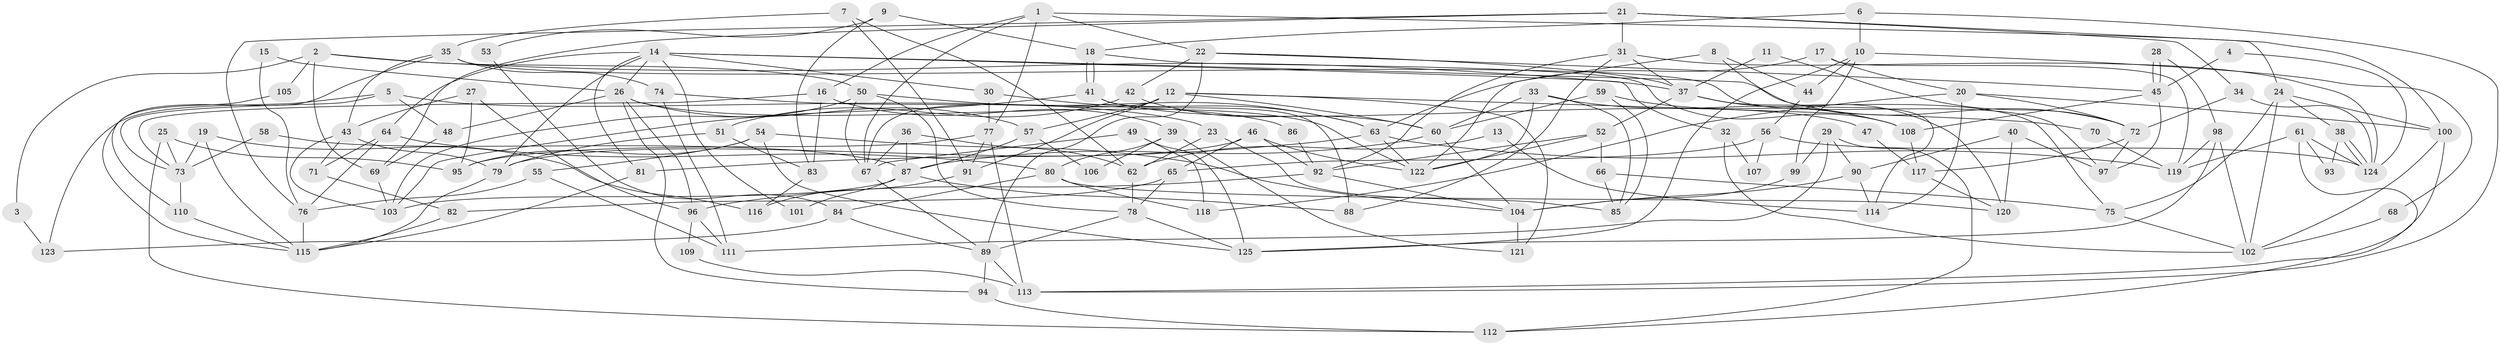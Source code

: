 // coarse degree distribution, {5: 0.22988505747126436, 13: 0.022988505747126436, 3: 0.28735632183908044, 6: 0.08045977011494253, 8: 0.022988505747126436, 4: 0.14942528735632185, 2: 0.10344827586206896, 15: 0.011494252873563218, 7: 0.05747126436781609, 12: 0.011494252873563218, 9: 0.011494252873563218, 10: 0.011494252873563218}
// Generated by graph-tools (version 1.1) at 2025/18/03/04/25 18:18:38]
// undirected, 125 vertices, 250 edges
graph export_dot {
graph [start="1"]
  node [color=gray90,style=filled];
  1;
  2;
  3;
  4;
  5;
  6;
  7;
  8;
  9;
  10;
  11;
  12;
  13;
  14;
  15;
  16;
  17;
  18;
  19;
  20;
  21;
  22;
  23;
  24;
  25;
  26;
  27;
  28;
  29;
  30;
  31;
  32;
  33;
  34;
  35;
  36;
  37;
  38;
  39;
  40;
  41;
  42;
  43;
  44;
  45;
  46;
  47;
  48;
  49;
  50;
  51;
  52;
  53;
  54;
  55;
  56;
  57;
  58;
  59;
  60;
  61;
  62;
  63;
  64;
  65;
  66;
  67;
  68;
  69;
  70;
  71;
  72;
  73;
  74;
  75;
  76;
  77;
  78;
  79;
  80;
  81;
  82;
  83;
  84;
  85;
  86;
  87;
  88;
  89;
  90;
  91;
  92;
  93;
  94;
  95;
  96;
  97;
  98;
  99;
  100;
  101;
  102;
  103;
  104;
  105;
  106;
  107;
  108;
  109;
  110;
  111;
  112;
  113;
  114;
  115;
  116;
  117;
  118;
  119;
  120;
  121;
  122;
  123;
  124;
  125;
  1 -- 22;
  1 -- 67;
  1 -- 16;
  1 -- 24;
  1 -- 77;
  2 -- 50;
  2 -- 69;
  2 -- 3;
  2 -- 37;
  2 -- 105;
  3 -- 123;
  4 -- 45;
  4 -- 124;
  5 -- 73;
  5 -- 23;
  5 -- 48;
  5 -- 123;
  6 -- 18;
  6 -- 113;
  6 -- 10;
  7 -- 35;
  7 -- 62;
  7 -- 91;
  8 -- 122;
  8 -- 44;
  8 -- 114;
  9 -- 18;
  9 -- 83;
  9 -- 53;
  10 -- 125;
  10 -- 44;
  10 -- 68;
  10 -- 99;
  11 -- 37;
  11 -- 72;
  12 -- 91;
  12 -- 60;
  12 -- 57;
  12 -- 67;
  12 -- 70;
  12 -- 121;
  13 -- 62;
  13 -- 114;
  14 -- 26;
  14 -- 81;
  14 -- 30;
  14 -- 32;
  14 -- 64;
  14 -- 72;
  14 -- 79;
  14 -- 101;
  15 -- 26;
  15 -- 76;
  16 -- 39;
  16 -- 73;
  16 -- 83;
  17 -- 63;
  17 -- 20;
  17 -- 119;
  18 -- 41;
  18 -- 41;
  18 -- 108;
  19 -- 116;
  19 -- 115;
  19 -- 73;
  20 -- 114;
  20 -- 72;
  20 -- 100;
  20 -- 118;
  21 -- 34;
  21 -- 100;
  21 -- 31;
  21 -- 69;
  21 -- 76;
  22 -- 89;
  22 -- 37;
  22 -- 42;
  22 -- 45;
  23 -- 62;
  23 -- 85;
  24 -- 102;
  24 -- 38;
  24 -- 75;
  24 -- 100;
  25 -- 73;
  25 -- 95;
  25 -- 112;
  26 -- 96;
  26 -- 122;
  26 -- 48;
  26 -- 57;
  26 -- 94;
  27 -- 95;
  27 -- 43;
  27 -- 96;
  28 -- 98;
  28 -- 45;
  28 -- 45;
  29 -- 112;
  29 -- 99;
  29 -- 90;
  29 -- 111;
  30 -- 63;
  30 -- 77;
  31 -- 37;
  31 -- 88;
  31 -- 92;
  31 -- 124;
  32 -- 102;
  32 -- 107;
  33 -- 60;
  33 -- 122;
  33 -- 85;
  33 -- 108;
  34 -- 72;
  34 -- 124;
  35 -- 115;
  35 -- 43;
  35 -- 74;
  35 -- 97;
  36 -- 87;
  36 -- 67;
  36 -- 62;
  37 -- 75;
  37 -- 52;
  37 -- 120;
  38 -- 124;
  38 -- 124;
  38 -- 93;
  39 -- 121;
  39 -- 80;
  39 -- 106;
  40 -- 97;
  40 -- 120;
  40 -- 90;
  41 -- 103;
  41 -- 47;
  41 -- 88;
  42 -- 60;
  42 -- 51;
  43 -- 79;
  43 -- 103;
  43 -- 71;
  44 -- 56;
  45 -- 97;
  45 -- 108;
  46 -- 79;
  46 -- 92;
  46 -- 65;
  46 -- 122;
  47 -- 117;
  48 -- 69;
  49 -- 67;
  49 -- 125;
  49 -- 118;
  50 -- 103;
  50 -- 67;
  50 -- 63;
  50 -- 78;
  51 -- 79;
  51 -- 83;
  52 -- 92;
  52 -- 66;
  52 -- 122;
  53 -- 84;
  54 -- 104;
  54 -- 125;
  54 -- 55;
  54 -- 95;
  55 -- 76;
  55 -- 111;
  56 -- 124;
  56 -- 65;
  56 -- 107;
  57 -- 87;
  57 -- 106;
  58 -- 87;
  58 -- 73;
  59 -- 60;
  59 -- 108;
  59 -- 85;
  60 -- 87;
  60 -- 104;
  61 -- 119;
  61 -- 124;
  61 -- 93;
  61 -- 112;
  62 -- 78;
  63 -- 122;
  63 -- 81;
  63 -- 119;
  64 -- 80;
  64 -- 71;
  64 -- 76;
  65 -- 78;
  65 -- 82;
  66 -- 85;
  66 -- 75;
  67 -- 89;
  68 -- 102;
  69 -- 103;
  70 -- 119;
  71 -- 82;
  72 -- 97;
  72 -- 117;
  73 -- 110;
  74 -- 111;
  74 -- 86;
  75 -- 102;
  76 -- 115;
  77 -- 91;
  77 -- 95;
  77 -- 113;
  78 -- 89;
  78 -- 125;
  79 -- 115;
  80 -- 120;
  80 -- 118;
  80 -- 84;
  81 -- 115;
  82 -- 115;
  83 -- 116;
  84 -- 89;
  84 -- 123;
  86 -- 92;
  87 -- 88;
  87 -- 101;
  87 -- 103;
  89 -- 113;
  89 -- 94;
  90 -- 104;
  90 -- 114;
  91 -- 116;
  92 -- 96;
  92 -- 104;
  94 -- 112;
  96 -- 111;
  96 -- 109;
  98 -- 102;
  98 -- 119;
  98 -- 125;
  99 -- 104;
  100 -- 102;
  100 -- 113;
  104 -- 121;
  105 -- 110;
  108 -- 117;
  109 -- 113;
  110 -- 115;
  117 -- 120;
}
